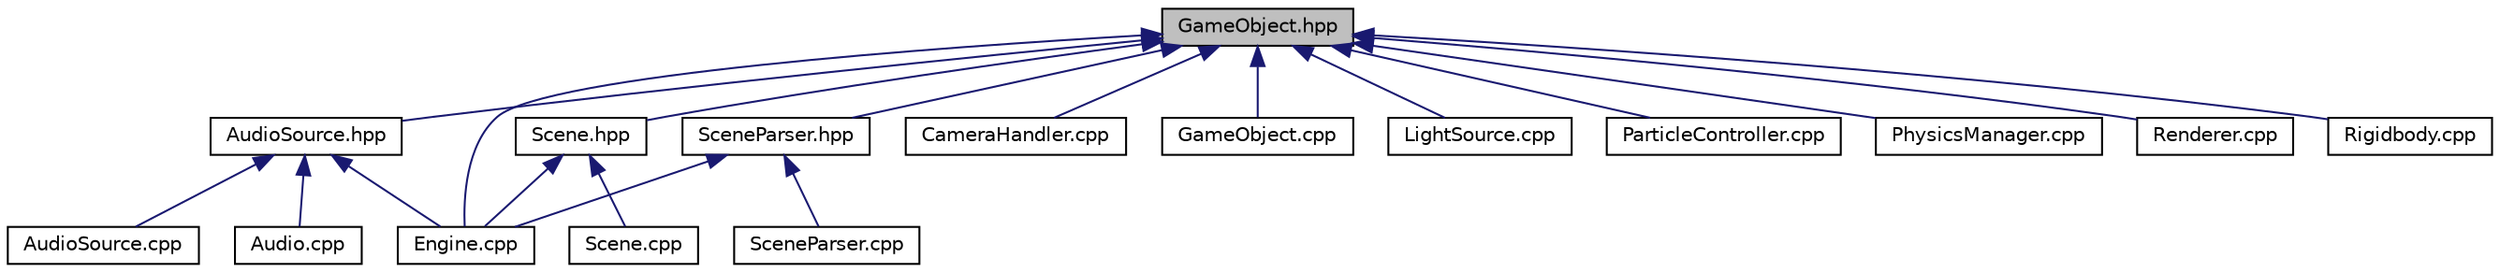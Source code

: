 digraph "GameObject.hpp"
{
  edge [fontname="Helvetica",fontsize="10",labelfontname="Helvetica",labelfontsize="10"];
  node [fontname="Helvetica",fontsize="10",shape=record];
  Node7 [label="GameObject.hpp",height=0.2,width=0.4,color="black", fillcolor="grey75", style="filled", fontcolor="black"];
  Node7 -> Node8 [dir="back",color="midnightblue",fontsize="10",style="solid",fontname="Helvetica"];
  Node8 [label="AudioSource.hpp",height=0.2,width=0.4,color="black", fillcolor="white", style="filled",URL="$_audio_source_8hpp.html"];
  Node8 -> Node9 [dir="back",color="midnightblue",fontsize="10",style="solid",fontname="Helvetica"];
  Node9 [label="Audio.cpp",height=0.2,width=0.4,color="black", fillcolor="white", style="filled",URL="$_audio_8cpp.html"];
  Node8 -> Node10 [dir="back",color="midnightblue",fontsize="10",style="solid",fontname="Helvetica"];
  Node10 [label="AudioSource.cpp",height=0.2,width=0.4,color="black", fillcolor="white", style="filled",URL="$_audio_source_8cpp.html"];
  Node8 -> Node11 [dir="back",color="midnightblue",fontsize="10",style="solid",fontname="Helvetica"];
  Node11 [label="Engine.cpp",height=0.2,width=0.4,color="black", fillcolor="white", style="filled",URL="$_engine_8cpp.html"];
  Node7 -> Node12 [dir="back",color="midnightblue",fontsize="10",style="solid",fontname="Helvetica"];
  Node12 [label="CameraHandler.cpp",height=0.2,width=0.4,color="black", fillcolor="white", style="filled",URL="$_camera_handler_8cpp.html"];
  Node7 -> Node13 [dir="back",color="midnightblue",fontsize="10",style="solid",fontname="Helvetica"];
  Node13 [label="Scene.hpp",height=0.2,width=0.4,color="black", fillcolor="white", style="filled",URL="$_scene_8hpp.html"];
  Node13 -> Node11 [dir="back",color="midnightblue",fontsize="10",style="solid",fontname="Helvetica"];
  Node13 -> Node14 [dir="back",color="midnightblue",fontsize="10",style="solid",fontname="Helvetica"];
  Node14 [label="Scene.cpp",height=0.2,width=0.4,color="black", fillcolor="white", style="filled",URL="$_scene_8cpp.html"];
  Node7 -> Node15 [dir="back",color="midnightblue",fontsize="10",style="solid",fontname="Helvetica"];
  Node15 [label="SceneParser.hpp",height=0.2,width=0.4,color="black", fillcolor="white", style="filled",URL="$_scene_parser_8hpp.html"];
  Node15 -> Node11 [dir="back",color="midnightblue",fontsize="10",style="solid",fontname="Helvetica"];
  Node15 -> Node16 [dir="back",color="midnightblue",fontsize="10",style="solid",fontname="Helvetica"];
  Node16 [label="SceneParser.cpp",height=0.2,width=0.4,color="black", fillcolor="white", style="filled",URL="$_scene_parser_8cpp.html"];
  Node7 -> Node11 [dir="back",color="midnightblue",fontsize="10",style="solid",fontname="Helvetica"];
  Node7 -> Node17 [dir="back",color="midnightblue",fontsize="10",style="solid",fontname="Helvetica"];
  Node17 [label="GameObject.cpp",height=0.2,width=0.4,color="black", fillcolor="white", style="filled",URL="$_game_object_8cpp.html"];
  Node7 -> Node18 [dir="back",color="midnightblue",fontsize="10",style="solid",fontname="Helvetica"];
  Node18 [label="LightSource.cpp",height=0.2,width=0.4,color="black", fillcolor="white", style="filled",URL="$_light_source_8cpp.html"];
  Node7 -> Node19 [dir="back",color="midnightblue",fontsize="10",style="solid",fontname="Helvetica"];
  Node19 [label="ParticleController.cpp",height=0.2,width=0.4,color="black", fillcolor="white", style="filled",URL="$_particle_controller_8cpp.html"];
  Node7 -> Node20 [dir="back",color="midnightblue",fontsize="10",style="solid",fontname="Helvetica"];
  Node20 [label="PhysicsManager.cpp",height=0.2,width=0.4,color="black", fillcolor="white", style="filled",URL="$_physics_manager_8cpp.html"];
  Node7 -> Node21 [dir="back",color="midnightblue",fontsize="10",style="solid",fontname="Helvetica"];
  Node21 [label="Renderer.cpp",height=0.2,width=0.4,color="black", fillcolor="white", style="filled",URL="$_renderer_8cpp.html"];
  Node7 -> Node22 [dir="back",color="midnightblue",fontsize="10",style="solid",fontname="Helvetica"];
  Node22 [label="Rigidbody.cpp",height=0.2,width=0.4,color="black", fillcolor="white", style="filled",URL="$_rigidbody_8cpp.html"];
}
